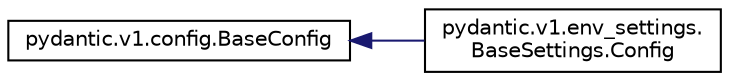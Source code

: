digraph "Graphical Class Hierarchy"
{
 // LATEX_PDF_SIZE
  edge [fontname="Helvetica",fontsize="10",labelfontname="Helvetica",labelfontsize="10"];
  node [fontname="Helvetica",fontsize="10",shape=record];
  rankdir="LR";
  Node0 [label="pydantic.v1.config.BaseConfig",height=0.2,width=0.4,color="black", fillcolor="white", style="filled",URL="$classpydantic_1_1v1_1_1config_1_1BaseConfig.html",tooltip=" "];
  Node0 -> Node1 [dir="back",color="midnightblue",fontsize="10",style="solid",fontname="Helvetica"];
  Node1 [label="pydantic.v1.env_settings.\lBaseSettings.Config",height=0.2,width=0.4,color="black", fillcolor="white", style="filled",URL="$classpydantic_1_1v1_1_1env__settings_1_1BaseSettings_1_1Config.html",tooltip=" "];
}
